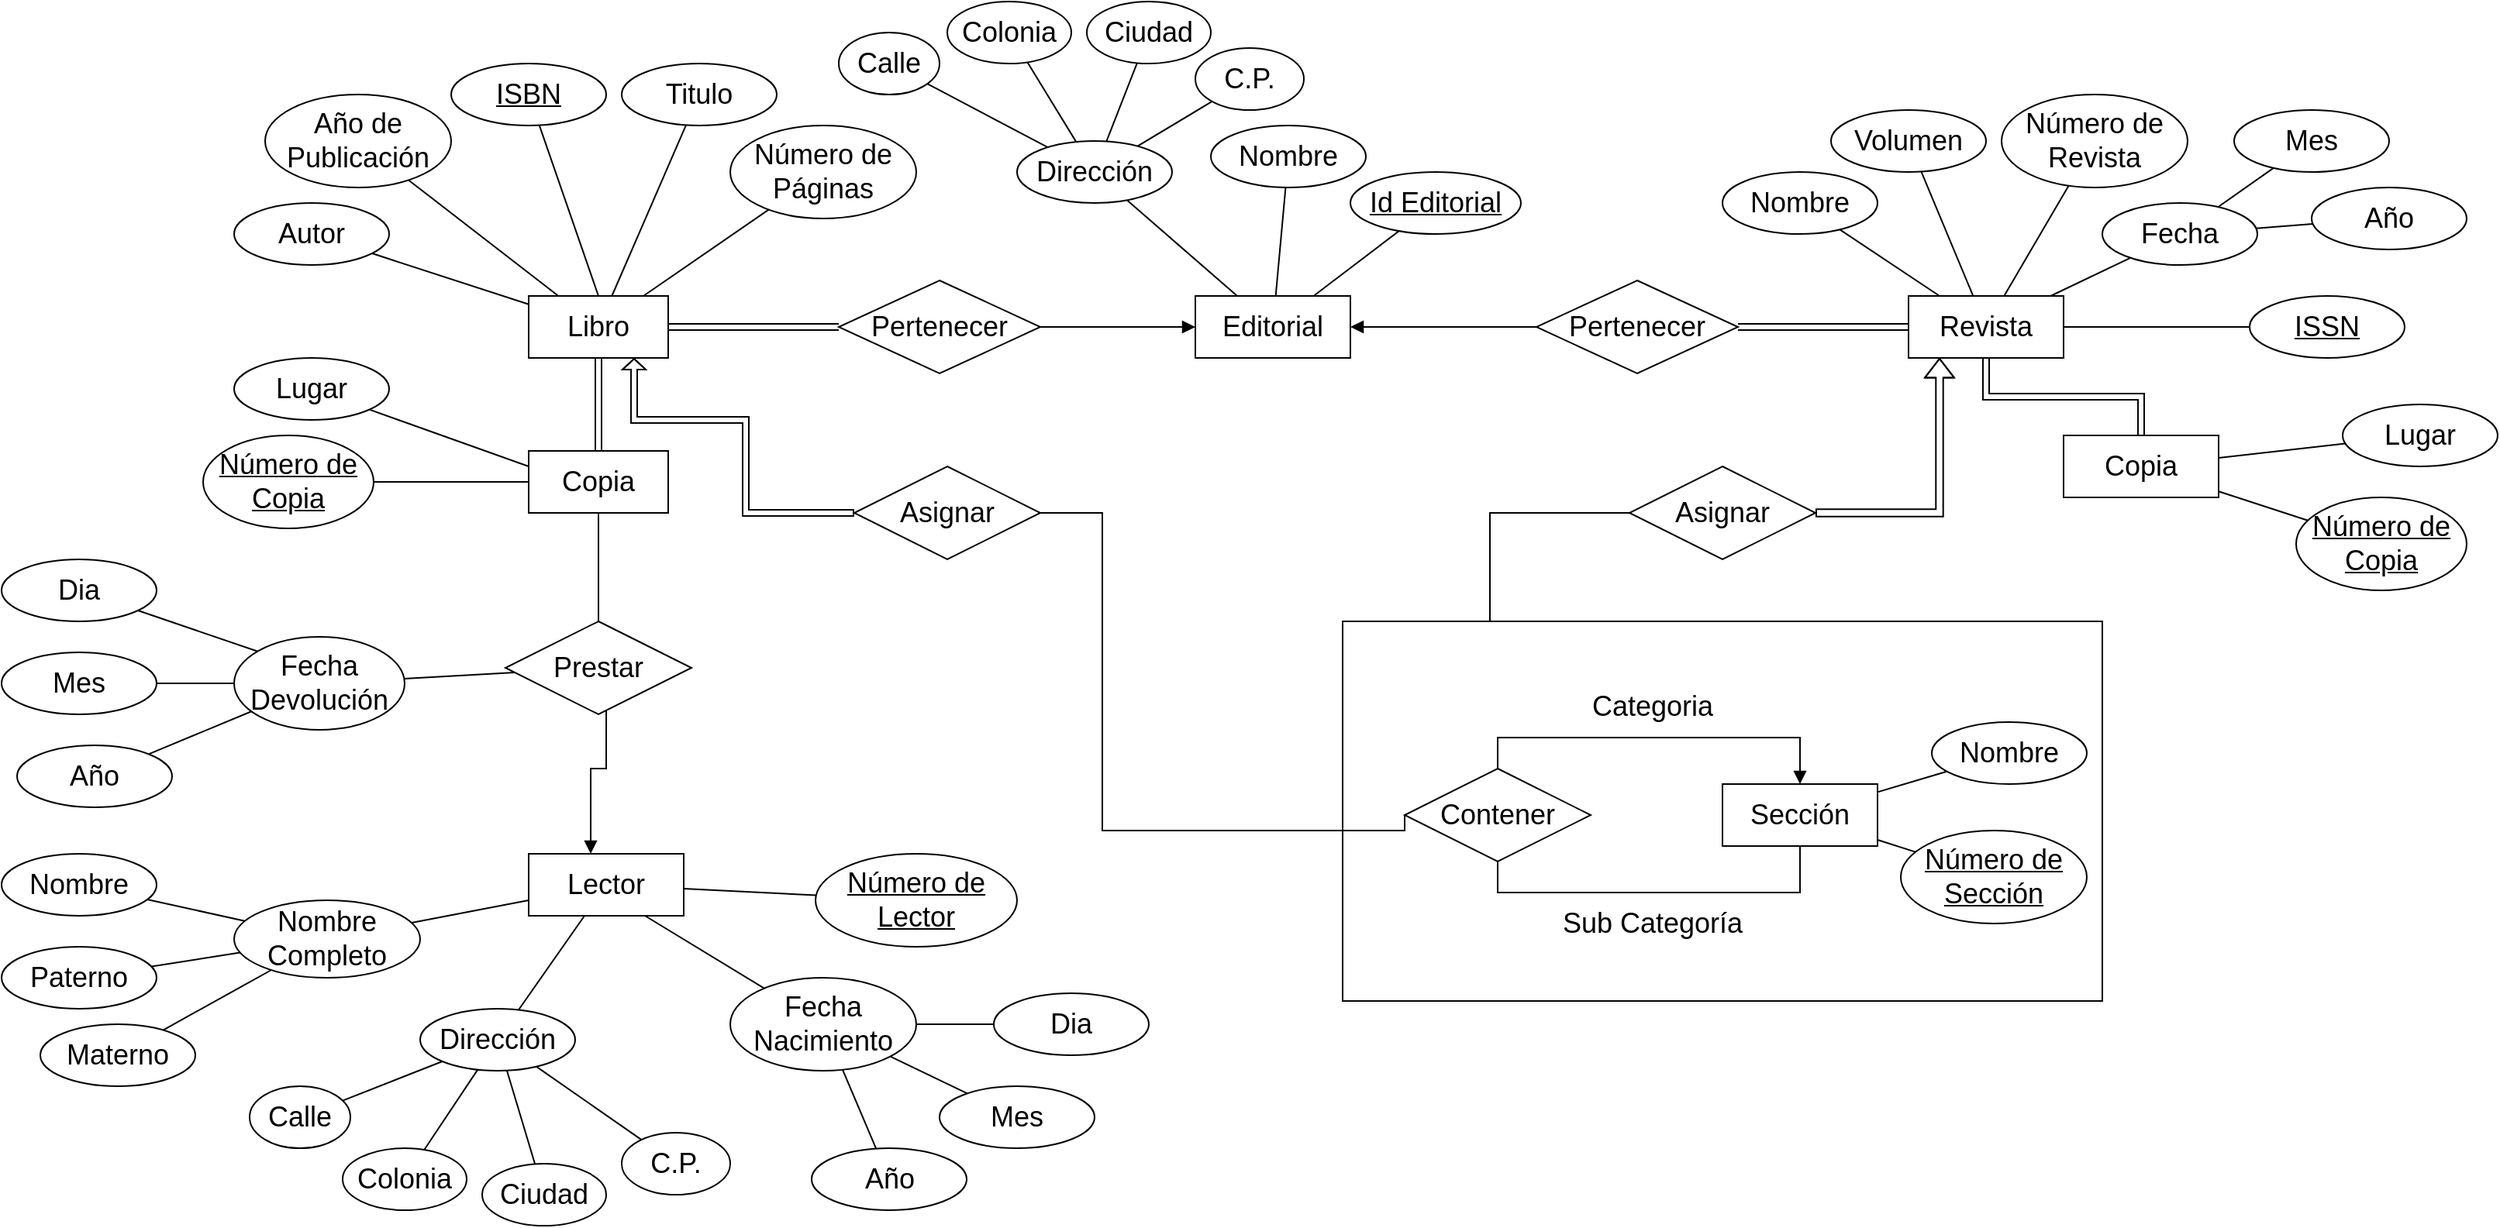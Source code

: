 <mxfile version="13.5.7" type="device"><diagram id="Yfu5DcSfuzIqBc4m473C" name="Page-1"><mxGraphModel dx="1736" dy="1026" grid="1" gridSize="10" guides="1" tooltips="1" connect="1" arrows="1" fold="1" page="1" pageScale="1" pageWidth="850" pageHeight="1100" math="0" shadow="0"><root><mxCell id="0"/><mxCell id="1" parent="0"/><mxCell id="fp_guAF6Oslmu97rUv62-4" style="edgeStyle=orthogonalEdgeStyle;rounded=0;orthogonalLoop=1;jettySize=auto;html=1;fontSize=18;shape=link;" parent="1" source="fp_guAF6Oslmu97rUv62-1" target="fp_guAF6Oslmu97rUv62-3" edge="1"><mxGeometry relative="1" as="geometry"/></mxCell><mxCell id="fp_guAF6Oslmu97rUv62-70" style="edgeStyle=none;rounded=0;orthogonalLoop=1;jettySize=auto;html=1;startArrow=none;startFill=0;endArrow=none;endFill=0;strokeWidth=1;fontSize=18;shape=link;" parent="1" source="fp_guAF6Oslmu97rUv62-1" target="fp_guAF6Oslmu97rUv62-69" edge="1"><mxGeometry relative="1" as="geometry"/></mxCell><mxCell id="fp_guAF6Oslmu97rUv62-1" value="Libro" style="rounded=0;whiteSpace=wrap;html=1;strokeWidth=1;fontSize=18;" parent="1" vertex="1"><mxGeometry x="360" y="240" width="90" height="40" as="geometry"/></mxCell><mxCell id="fp_guAF6Oslmu97rUv62-65" style="edgeStyle=orthogonalEdgeStyle;rounded=0;orthogonalLoop=1;jettySize=auto;html=1;entryX=0.5;entryY=0;entryDx=0;entryDy=0;endArrow=none;endFill=0;fontSize=18;" parent="1" source="fp_guAF6Oslmu97rUv62-3" target="fp_guAF6Oslmu97rUv62-60" edge="1"><mxGeometry relative="1" as="geometry"><Array as="points"><mxPoint x="405" y="420"/><mxPoint x="405" y="420"/></Array></mxGeometry></mxCell><mxCell id="fp_guAF6Oslmu97rUv62-3" value="Copia" style="rounded=0;whiteSpace=wrap;html=1;strokeWidth=1;fontSize=18;" parent="1" vertex="1"><mxGeometry x="360" y="340" width="90" height="40" as="geometry"/></mxCell><mxCell id="fp_guAF6Oslmu97rUv62-9" style="rounded=0;orthogonalLoop=1;jettySize=auto;html=1;fontSize=18;endArrow=none;endFill=0;entryX=0.5;entryY=0;entryDx=0;entryDy=0;" parent="1" source="fp_guAF6Oslmu97rUv62-8" target="fp_guAF6Oslmu97rUv62-1" edge="1"><mxGeometry relative="1" as="geometry"><mxPoint x="440" y="200" as="targetPoint"/></mxGeometry></mxCell><mxCell id="fp_guAF6Oslmu97rUv62-8" value="ISBN" style="ellipse;whiteSpace=wrap;html=1;align=center;fontStyle=4;strokeWidth=1;fontSize=18;" parent="1" vertex="1"><mxGeometry x="310" y="90" width="100" height="40" as="geometry"/></mxCell><mxCell id="fp_guAF6Oslmu97rUv62-11" style="edgeStyle=none;rounded=0;orthogonalLoop=1;jettySize=auto;html=1;endArrow=none;endFill=0;fontSize=18;" parent="1" source="fp_guAF6Oslmu97rUv62-10" target="fp_guAF6Oslmu97rUv62-1" edge="1"><mxGeometry relative="1" as="geometry"/></mxCell><mxCell id="fp_guAF6Oslmu97rUv62-10" value="Año de Publicación" style="ellipse;whiteSpace=wrap;html=1;align=center;strokeWidth=1;fontSize=18;" parent="1" vertex="1"><mxGeometry x="190" y="110" width="120" height="60" as="geometry"/></mxCell><mxCell id="fp_guAF6Oslmu97rUv62-13" style="edgeStyle=none;rounded=0;orthogonalLoop=1;jettySize=auto;html=1;endArrow=none;endFill=0;fontSize=18;" parent="1" source="fp_guAF6Oslmu97rUv62-12" target="fp_guAF6Oslmu97rUv62-1" edge="1"><mxGeometry relative="1" as="geometry"/></mxCell><mxCell id="fp_guAF6Oslmu97rUv62-12" value="Titulo" style="ellipse;whiteSpace=wrap;html=1;align=center;strokeWidth=1;fontSize=18;" parent="1" vertex="1"><mxGeometry x="420" y="90" width="100" height="40" as="geometry"/></mxCell><mxCell id="fp_guAF6Oslmu97rUv62-15" style="edgeStyle=none;rounded=0;orthogonalLoop=1;jettySize=auto;html=1;endArrow=none;endFill=0;fontSize=18;" parent="1" source="fp_guAF6Oslmu97rUv62-14" target="fp_guAF6Oslmu97rUv62-1" edge="1"><mxGeometry relative="1" as="geometry"/></mxCell><mxCell id="fp_guAF6Oslmu97rUv62-14" value="Autor" style="ellipse;whiteSpace=wrap;html=1;align=center;strokeWidth=1;fontSize=18;" parent="1" vertex="1"><mxGeometry x="170" y="180" width="100" height="40" as="geometry"/></mxCell><mxCell id="fp_guAF6Oslmu97rUv62-17" style="edgeStyle=none;rounded=0;orthogonalLoop=1;jettySize=auto;html=1;endArrow=none;endFill=0;fontSize=18;" parent="1" source="fp_guAF6Oslmu97rUv62-16" target="fp_guAF6Oslmu97rUv62-1" edge="1"><mxGeometry relative="1" as="geometry"/></mxCell><mxCell id="fp_guAF6Oslmu97rUv62-16" value="Número de Páginas" style="ellipse;whiteSpace=wrap;html=1;align=center;strokeWidth=1;fontSize=18;" parent="1" vertex="1"><mxGeometry x="490" y="130" width="120" height="60" as="geometry"/></mxCell><mxCell id="fp_guAF6Oslmu97rUv62-19" style="edgeStyle=none;rounded=0;orthogonalLoop=1;jettySize=auto;html=1;endArrow=none;endFill=0;fontSize=18;" parent="1" source="fp_guAF6Oslmu97rUv62-18" target="fp_guAF6Oslmu97rUv62-3" edge="1"><mxGeometry relative="1" as="geometry"/></mxCell><mxCell id="fp_guAF6Oslmu97rUv62-18" value="Número de Copia" style="ellipse;whiteSpace=wrap;html=1;align=center;fontStyle=4;strokeWidth=1;fontSize=18;" parent="1" vertex="1"><mxGeometry x="150" y="330" width="110" height="60" as="geometry"/></mxCell><mxCell id="fp_guAF6Oslmu97rUv62-21" style="edgeStyle=none;rounded=0;orthogonalLoop=1;jettySize=auto;html=1;endArrow=none;endFill=0;fontSize=18;entryX=0;entryY=0.25;entryDx=0;entryDy=0;" parent="1" source="fp_guAF6Oslmu97rUv62-20" target="fp_guAF6Oslmu97rUv62-3" edge="1"><mxGeometry relative="1" as="geometry"/></mxCell><mxCell id="fp_guAF6Oslmu97rUv62-20" value="Lugar" style="ellipse;whiteSpace=wrap;html=1;align=center;strokeWidth=1;fontSize=18;" parent="1" vertex="1"><mxGeometry x="170" y="280" width="100" height="40" as="geometry"/></mxCell><mxCell id="fp_guAF6Oslmu97rUv62-64" style="edgeStyle=orthogonalEdgeStyle;rounded=0;orthogonalLoop=1;jettySize=auto;html=1;entryX=0.542;entryY=0.667;entryDx=0;entryDy=0;entryPerimeter=0;endArrow=none;endFill=0;fontSize=18;startArrow=block;startFill=1;strokeWidth=1;" parent="1" source="fp_guAF6Oslmu97rUv62-31" target="fp_guAF6Oslmu97rUv62-60" edge="1"><mxGeometry relative="1" as="geometry"><Array as="points"><mxPoint x="400" y="545"/><mxPoint x="410" y="545"/></Array></mxGeometry></mxCell><mxCell id="fp_guAF6Oslmu97rUv62-31" value="Lector" style="whiteSpace=wrap;html=1;align=center;strokeWidth=1;fontSize=18;" parent="1" vertex="1"><mxGeometry x="360" y="600" width="100" height="40" as="geometry"/></mxCell><mxCell id="fp_guAF6Oslmu97rUv62-33" style="edgeStyle=none;rounded=0;orthogonalLoop=1;jettySize=auto;html=1;entryX=0;entryY=0.75;entryDx=0;entryDy=0;endArrow=none;endFill=0;fontSize=18;" parent="1" source="fp_guAF6Oslmu97rUv62-32" target="fp_guAF6Oslmu97rUv62-31" edge="1"><mxGeometry relative="1" as="geometry"/></mxCell><mxCell id="fp_guAF6Oslmu97rUv62-32" value="Nombre Completo" style="ellipse;whiteSpace=wrap;html=1;align=center;strokeWidth=1;fontSize=18;" parent="1" vertex="1"><mxGeometry x="170" y="630" width="120" height="50" as="geometry"/></mxCell><mxCell id="fp_guAF6Oslmu97rUv62-39" style="edgeStyle=none;rounded=0;orthogonalLoop=1;jettySize=auto;html=1;endArrow=none;endFill=0;fontSize=18;" parent="1" source="fp_guAF6Oslmu97rUv62-34" target="fp_guAF6Oslmu97rUv62-32" edge="1"><mxGeometry relative="1" as="geometry"/></mxCell><mxCell id="fp_guAF6Oslmu97rUv62-34" value="Materno" style="ellipse;whiteSpace=wrap;html=1;align=center;strokeWidth=1;fontSize=18;" parent="1" vertex="1"><mxGeometry x="45" y="710" width="100" height="40" as="geometry"/></mxCell><mxCell id="fp_guAF6Oslmu97rUv62-38" style="edgeStyle=none;rounded=0;orthogonalLoop=1;jettySize=auto;html=1;endArrow=none;endFill=0;fontSize=18;" parent="1" source="fp_guAF6Oslmu97rUv62-35" target="fp_guAF6Oslmu97rUv62-32" edge="1"><mxGeometry relative="1" as="geometry"/></mxCell><mxCell id="fp_guAF6Oslmu97rUv62-35" value="Paterno" style="ellipse;whiteSpace=wrap;html=1;align=center;strokeWidth=1;fontSize=18;" parent="1" vertex="1"><mxGeometry x="20" y="660" width="100" height="40" as="geometry"/></mxCell><mxCell id="fp_guAF6Oslmu97rUv62-37" style="edgeStyle=none;rounded=0;orthogonalLoop=1;jettySize=auto;html=1;endArrow=none;endFill=0;fontSize=18;" parent="1" source="fp_guAF6Oslmu97rUv62-36" target="fp_guAF6Oslmu97rUv62-32" edge="1"><mxGeometry relative="1" as="geometry"/></mxCell><mxCell id="fp_guAF6Oslmu97rUv62-36" value="Nombre" style="ellipse;whiteSpace=wrap;html=1;align=center;strokeWidth=1;fontSize=18;" parent="1" vertex="1"><mxGeometry x="20" y="600" width="100" height="40" as="geometry"/></mxCell><mxCell id="fp_guAF6Oslmu97rUv62-41" style="edgeStyle=none;rounded=0;orthogonalLoop=1;jettySize=auto;html=1;endArrow=none;endFill=0;fontSize=18;" parent="1" source="fp_guAF6Oslmu97rUv62-40" target="fp_guAF6Oslmu97rUv62-31" edge="1"><mxGeometry relative="1" as="geometry"><mxPoint x="400" y="680" as="targetPoint"/></mxGeometry></mxCell><mxCell id="fp_guAF6Oslmu97rUv62-40" value="Dirección" style="ellipse;whiteSpace=wrap;html=1;align=center;strokeWidth=1;fontSize=18;" parent="1" vertex="1"><mxGeometry x="290" y="700" width="100" height="40" as="geometry"/></mxCell><mxCell id="fp_guAF6Oslmu97rUv62-48" style="edgeStyle=none;rounded=0;orthogonalLoop=1;jettySize=auto;html=1;endArrow=none;endFill=0;fontSize=18;" parent="1" source="fp_guAF6Oslmu97rUv62-42" target="fp_guAF6Oslmu97rUv62-40" edge="1"><mxGeometry relative="1" as="geometry"/></mxCell><mxCell id="fp_guAF6Oslmu97rUv62-42" value="Ciudad" style="ellipse;whiteSpace=wrap;html=1;align=center;strokeWidth=1;fontSize=18;" parent="1" vertex="1"><mxGeometry x="330" y="800" width="80" height="40" as="geometry"/></mxCell><mxCell id="fp_guAF6Oslmu97rUv62-47" style="edgeStyle=none;rounded=0;orthogonalLoop=1;jettySize=auto;html=1;endArrow=none;endFill=0;fontSize=18;" parent="1" source="fp_guAF6Oslmu97rUv62-43" target="fp_guAF6Oslmu97rUv62-40" edge="1"><mxGeometry relative="1" as="geometry"/></mxCell><mxCell id="fp_guAF6Oslmu97rUv62-43" value="Colonia" style="ellipse;whiteSpace=wrap;html=1;align=center;strokeWidth=1;fontSize=18;" parent="1" vertex="1"><mxGeometry x="240" y="790" width="80" height="40" as="geometry"/></mxCell><mxCell id="fp_guAF6Oslmu97rUv62-46" style="edgeStyle=none;rounded=0;orthogonalLoop=1;jettySize=auto;html=1;endArrow=none;endFill=0;fontSize=18;" parent="1" source="fp_guAF6Oslmu97rUv62-44" target="fp_guAF6Oslmu97rUv62-40" edge="1"><mxGeometry relative="1" as="geometry"/></mxCell><mxCell id="fp_guAF6Oslmu97rUv62-44" value="Calle" style="ellipse;whiteSpace=wrap;html=1;align=center;strokeWidth=1;fontSize=18;" parent="1" vertex="1"><mxGeometry x="180" y="750" width="65" height="40" as="geometry"/></mxCell><mxCell id="fp_guAF6Oslmu97rUv62-49" style="edgeStyle=none;rounded=0;orthogonalLoop=1;jettySize=auto;html=1;endArrow=none;endFill=0;fontSize=18;" parent="1" source="fp_guAF6Oslmu97rUv62-45" target="fp_guAF6Oslmu97rUv62-40" edge="1"><mxGeometry relative="1" as="geometry"/></mxCell><mxCell id="fp_guAF6Oslmu97rUv62-45" value="C.P." style="ellipse;whiteSpace=wrap;html=1;align=center;strokeWidth=1;fontSize=18;" parent="1" vertex="1"><mxGeometry x="420" y="780" width="70" height="40" as="geometry"/></mxCell><mxCell id="fp_guAF6Oslmu97rUv62-51" style="edgeStyle=none;rounded=0;orthogonalLoop=1;jettySize=auto;html=1;entryX=0.75;entryY=1;entryDx=0;entryDy=0;endArrow=none;endFill=0;fontSize=18;" parent="1" source="fp_guAF6Oslmu97rUv62-50" target="fp_guAF6Oslmu97rUv62-31" edge="1"><mxGeometry relative="1" as="geometry"/></mxCell><mxCell id="fp_guAF6Oslmu97rUv62-50" value="Fecha Nacimiento" style="ellipse;whiteSpace=wrap;html=1;align=center;strokeWidth=1;fontSize=18;" parent="1" vertex="1"><mxGeometry x="490" y="680" width="120" height="60" as="geometry"/></mxCell><mxCell id="fp_guAF6Oslmu97rUv62-55" style="edgeStyle=none;rounded=0;orthogonalLoop=1;jettySize=auto;html=1;endArrow=none;endFill=0;fontSize=18;" parent="1" source="fp_guAF6Oslmu97rUv62-52" target="fp_guAF6Oslmu97rUv62-61" edge="1"><mxGeometry relative="1" as="geometry"><mxPoint x="-101.026" y="458.46" as="targetPoint"/></mxGeometry></mxCell><mxCell id="fp_guAF6Oslmu97rUv62-52" value="Año" style="ellipse;whiteSpace=wrap;html=1;align=center;strokeWidth=1;fontSize=18;" parent="1" vertex="1"><mxGeometry x="30" y="530" width="100" height="40" as="geometry"/></mxCell><mxCell id="fp_guAF6Oslmu97rUv62-56" style="edgeStyle=none;rounded=0;orthogonalLoop=1;jettySize=auto;html=1;endArrow=none;endFill=0;fontSize=18;" parent="1" source="fp_guAF6Oslmu97rUv62-53" target="fp_guAF6Oslmu97rUv62-61" edge="1"><mxGeometry relative="1" as="geometry"><mxPoint x="-67.905" y="444.884" as="targetPoint"/></mxGeometry></mxCell><mxCell id="fp_guAF6Oslmu97rUv62-53" value="Mes" style="ellipse;whiteSpace=wrap;html=1;align=center;strokeWidth=1;fontSize=18;" parent="1" vertex="1"><mxGeometry x="20" y="470" width="100" height="40" as="geometry"/></mxCell><mxCell id="fp_guAF6Oslmu97rUv62-57" style="edgeStyle=none;rounded=0;orthogonalLoop=1;jettySize=auto;html=1;endArrow=none;endFill=0;fontSize=18;" parent="1" source="fp_guAF6Oslmu97rUv62-54" edge="1"><mxGeometry relative="1" as="geometry"><mxPoint x="190" y="471" as="targetPoint"/></mxGeometry></mxCell><mxCell id="fp_guAF6Oslmu97rUv62-54" value="Dia" style="ellipse;whiteSpace=wrap;html=1;align=center;strokeWidth=1;fontSize=18;" parent="1" vertex="1"><mxGeometry x="20" y="410" width="100" height="40" as="geometry"/></mxCell><mxCell id="fp_guAF6Oslmu97rUv62-59" style="edgeStyle=none;rounded=0;orthogonalLoop=1;jettySize=auto;html=1;endArrow=none;endFill=0;fontSize=18;" parent="1" source="fp_guAF6Oslmu97rUv62-58" target="fp_guAF6Oslmu97rUv62-31" edge="1"><mxGeometry relative="1" as="geometry"/></mxCell><mxCell id="fp_guAF6Oslmu97rUv62-58" value="Número de Lector" style="ellipse;whiteSpace=wrap;html=1;align=center;fontStyle=4;strokeWidth=1;fontSize=18;" parent="1" vertex="1"><mxGeometry x="545" y="600" width="130" height="60" as="geometry"/></mxCell><mxCell id="fp_guAF6Oslmu97rUv62-60" value="Prestar" style="shape=rhombus;perimeter=rhombusPerimeter;whiteSpace=wrap;html=1;align=center;strokeWidth=1;fontSize=18;" parent="1" vertex="1"><mxGeometry x="345" y="450" width="120" height="60" as="geometry"/></mxCell><mxCell id="fp_guAF6Oslmu97rUv62-62" style="edgeStyle=none;rounded=0;orthogonalLoop=1;jettySize=auto;html=1;endArrow=none;endFill=0;fontSize=18;" parent="1" source="fp_guAF6Oslmu97rUv62-61" target="fp_guAF6Oslmu97rUv62-60" edge="1"><mxGeometry relative="1" as="geometry"/></mxCell><mxCell id="fp_guAF6Oslmu97rUv62-61" value="Fecha Devolución" style="ellipse;whiteSpace=wrap;html=1;align=center;strokeWidth=1;fontSize=18;" parent="1" vertex="1"><mxGeometry x="170" y="460" width="110" height="60" as="geometry"/></mxCell><mxCell id="-ghXCEJR0L9UrEqgfjMk-8" style="edgeStyle=none;rounded=0;orthogonalLoop=1;jettySize=auto;html=1;endArrow=none;endFill=0;fontSize=18;startArrow=block;startFill=1;" parent="1" source="fp_guAF6Oslmu97rUv62-66" target="-ghXCEJR0L9UrEqgfjMk-6" edge="1"><mxGeometry relative="1" as="geometry"/></mxCell><mxCell id="fp_guAF6Oslmu97rUv62-66" value="Editorial" style="whiteSpace=wrap;html=1;align=center;strokeWidth=1;fontSize=18;" parent="1" vertex="1"><mxGeometry x="790" y="240" width="100" height="40" as="geometry"/></mxCell><mxCell id="fp_guAF6Oslmu97rUv62-71" style="edgeStyle=none;rounded=0;orthogonalLoop=1;jettySize=auto;html=1;startArrow=none;startFill=0;endArrow=block;endFill=1;strokeWidth=1;fontSize=18;" parent="1" source="fp_guAF6Oslmu97rUv62-69" target="fp_guAF6Oslmu97rUv62-66" edge="1"><mxGeometry relative="1" as="geometry"/></mxCell><mxCell id="fp_guAF6Oslmu97rUv62-69" value="Pertenecer" style="shape=rhombus;perimeter=rhombusPerimeter;whiteSpace=wrap;html=1;align=center;strokeWidth=1;fontSize=18;" parent="1" vertex="1"><mxGeometry x="560" y="230" width="130" height="60" as="geometry"/></mxCell><mxCell id="fp_guAF6Oslmu97rUv62-75" style="edgeStyle=none;rounded=0;orthogonalLoop=1;jettySize=auto;html=1;startArrow=none;startFill=0;endArrow=none;endFill=0;strokeWidth=1;fontSize=18;" parent="1" source="fp_guAF6Oslmu97rUv62-72" target="fp_guAF6Oslmu97rUv62-66" edge="1"><mxGeometry relative="1" as="geometry"/></mxCell><mxCell id="fp_guAF6Oslmu97rUv62-72" value="Nombre" style="ellipse;whiteSpace=wrap;html=1;align=center;strokeWidth=1;fontSize=18;" parent="1" vertex="1"><mxGeometry x="800" y="130" width="100" height="40" as="geometry"/></mxCell><mxCell id="fp_guAF6Oslmu97rUv62-74" style="edgeStyle=none;rounded=0;orthogonalLoop=1;jettySize=auto;html=1;startArrow=none;startFill=0;endArrow=none;endFill=0;strokeWidth=1;fontSize=18;" parent="1" source="MiZU5WaPQmMxeyLKw1We-1" target="fp_guAF6Oslmu97rUv62-66" edge="1"><mxGeometry relative="1" as="geometry"><mxPoint x="760.168" y="188.301" as="sourcePoint"/></mxGeometry></mxCell><mxCell id="fp_guAF6Oslmu97rUv62-80" style="edgeStyle=orthogonalEdgeStyle;rounded=0;orthogonalLoop=1;jettySize=auto;html=1;startArrow=none;startFill=0;endArrow=none;endFill=0;strokeWidth=1;fontSize=18;entryX=0;entryY=0.5;entryDx=0;entryDy=0;" parent="1" source="fp_guAF6Oslmu97rUv62-77" target="1hpuJ_B7bstnJ2hosppQ-2" edge="1"><mxGeometry relative="1" as="geometry"><mxPoint x="780" y="480" as="targetPoint"/><Array as="points"><mxPoint x="730" y="380"/><mxPoint x="730" y="585"/></Array></mxGeometry></mxCell><mxCell id="fp_guAF6Oslmu97rUv62-81" style="edgeStyle=orthogonalEdgeStyle;rounded=0;orthogonalLoop=1;jettySize=auto;html=1;startArrow=none;startFill=0;endArrow=block;endFill=1;strokeWidth=1;fontSize=18;shape=flexArrow;endWidth=10;endSize=2;width=4;" parent="1" source="fp_guAF6Oslmu97rUv62-77" target="fp_guAF6Oslmu97rUv62-1" edge="1"><mxGeometry relative="1" as="geometry"><mxPoint x="580" y="310" as="targetPoint"/><Array as="points"><mxPoint x="500" y="380"/><mxPoint x="500" y="320"/><mxPoint x="428" y="320"/></Array></mxGeometry></mxCell><mxCell id="fp_guAF6Oslmu97rUv62-77" value="Asignar" style="shape=rhombus;perimeter=rhombusPerimeter;whiteSpace=wrap;html=1;align=center;strokeWidth=1;fontSize=18;" parent="1" vertex="1"><mxGeometry x="570" y="350" width="120" height="60" as="geometry"/></mxCell><mxCell id="fp_guAF6Oslmu97rUv62-88" style="rounded=0;orthogonalLoop=1;jettySize=auto;html=1;startArrow=none;startFill=0;endArrow=none;endFill=0;strokeWidth=1;fontSize=18;" parent="1" source="fp_guAF6Oslmu97rUv62-87" target="fp_guAF6Oslmu97rUv62-66" edge="1"><mxGeometry relative="1" as="geometry"/></mxCell><mxCell id="fp_guAF6Oslmu97rUv62-87" value="Id Editorial" style="ellipse;whiteSpace=wrap;html=1;align=center;fontStyle=4;strokeWidth=1;fontSize=18;" parent="1" vertex="1"><mxGeometry x="890" y="160" width="110" height="40" as="geometry"/></mxCell><mxCell id="MiZU5WaPQmMxeyLKw1We-1" value="Dirección" style="ellipse;whiteSpace=wrap;html=1;align=center;strokeWidth=1;fontSize=18;" parent="1" vertex="1"><mxGeometry x="675" y="140" width="100" height="40" as="geometry"/></mxCell><mxCell id="MiZU5WaPQmMxeyLKw1We-2" style="edgeStyle=none;rounded=0;orthogonalLoop=1;jettySize=auto;html=1;endArrow=none;endFill=0;fontSize=18;" parent="1" source="MiZU5WaPQmMxeyLKw1We-3" target="MiZU5WaPQmMxeyLKw1We-1" edge="1"><mxGeometry relative="1" as="geometry"/></mxCell><mxCell id="MiZU5WaPQmMxeyLKw1We-3" value="Ciudad" style="ellipse;whiteSpace=wrap;html=1;align=center;strokeWidth=1;fontSize=18;" parent="1" vertex="1"><mxGeometry x="720" y="50" width="80" height="40" as="geometry"/></mxCell><mxCell id="MiZU5WaPQmMxeyLKw1We-4" style="edgeStyle=none;rounded=0;orthogonalLoop=1;jettySize=auto;html=1;endArrow=none;endFill=0;fontSize=18;" parent="1" source="MiZU5WaPQmMxeyLKw1We-5" target="MiZU5WaPQmMxeyLKw1We-1" edge="1"><mxGeometry relative="1" as="geometry"/></mxCell><mxCell id="MiZU5WaPQmMxeyLKw1We-5" value="Colonia" style="ellipse;whiteSpace=wrap;html=1;align=center;strokeWidth=1;fontSize=18;" parent="1" vertex="1"><mxGeometry x="630" y="50" width="80" height="40" as="geometry"/></mxCell><mxCell id="MiZU5WaPQmMxeyLKw1We-6" style="edgeStyle=none;rounded=0;orthogonalLoop=1;jettySize=auto;html=1;endArrow=none;endFill=0;fontSize=18;" parent="1" source="MiZU5WaPQmMxeyLKw1We-7" target="MiZU5WaPQmMxeyLKw1We-1" edge="1"><mxGeometry relative="1" as="geometry"/></mxCell><mxCell id="MiZU5WaPQmMxeyLKw1We-7" value="Calle" style="ellipse;whiteSpace=wrap;html=1;align=center;strokeWidth=1;fontSize=18;" parent="1" vertex="1"><mxGeometry x="560" y="70" width="65" height="40" as="geometry"/></mxCell><mxCell id="MiZU5WaPQmMxeyLKw1We-8" style="edgeStyle=none;rounded=0;orthogonalLoop=1;jettySize=auto;html=1;endArrow=none;endFill=0;fontSize=18;" parent="1" source="MiZU5WaPQmMxeyLKw1We-9" target="MiZU5WaPQmMxeyLKw1We-1" edge="1"><mxGeometry relative="1" as="geometry"/></mxCell><mxCell id="MiZU5WaPQmMxeyLKw1We-9" value="C.P." style="ellipse;whiteSpace=wrap;html=1;align=center;strokeWidth=1;fontSize=18;" parent="1" vertex="1"><mxGeometry x="790" y="80" width="70" height="40" as="geometry"/></mxCell><mxCell id="MiZU5WaPQmMxeyLKw1We-10" style="edgeStyle=none;rounded=0;orthogonalLoop=1;jettySize=auto;html=1;endArrow=none;endFill=0;fontSize=18;" parent="1" source="MiZU5WaPQmMxeyLKw1We-11" target="fp_guAF6Oslmu97rUv62-50" edge="1"><mxGeometry relative="1" as="geometry"><mxPoint x="811.261" y="788.188" as="targetPoint"/></mxGeometry></mxCell><mxCell id="MiZU5WaPQmMxeyLKw1We-11" value="Año" style="ellipse;whiteSpace=wrap;html=1;align=center;strokeWidth=1;fontSize=18;" parent="1" vertex="1"><mxGeometry x="542.5" y="790" width="100" height="40" as="geometry"/></mxCell><mxCell id="MiZU5WaPQmMxeyLKw1We-12" style="edgeStyle=none;rounded=0;orthogonalLoop=1;jettySize=auto;html=1;endArrow=none;endFill=0;fontSize=18;" parent="1" source="MiZU5WaPQmMxeyLKw1We-13" target="fp_guAF6Oslmu97rUv62-50" edge="1"><mxGeometry relative="1" as="geometry"><mxPoint x="800" y="770" as="targetPoint"/></mxGeometry></mxCell><mxCell id="MiZU5WaPQmMxeyLKw1We-13" value="Mes" style="ellipse;whiteSpace=wrap;html=1;align=center;strokeWidth=1;fontSize=18;" parent="1" vertex="1"><mxGeometry x="625" y="750" width="100" height="40" as="geometry"/></mxCell><mxCell id="MiZU5WaPQmMxeyLKw1We-14" style="edgeStyle=none;rounded=0;orthogonalLoop=1;jettySize=auto;html=1;endArrow=none;endFill=0;fontSize=18;" parent="1" source="MiZU5WaPQmMxeyLKw1We-15" target="fp_guAF6Oslmu97rUv62-50" edge="1"><mxGeometry relative="1" as="geometry"><mxPoint x="820" y="751" as="targetPoint"/></mxGeometry></mxCell><mxCell id="MiZU5WaPQmMxeyLKw1We-15" value="Dia" style="ellipse;whiteSpace=wrap;html=1;align=center;strokeWidth=1;fontSize=18;" parent="1" vertex="1"><mxGeometry x="660" y="690" width="100" height="40" as="geometry"/></mxCell><mxCell id="-ghXCEJR0L9UrEqgfjMk-7" style="edgeStyle=none;rounded=0;orthogonalLoop=1;jettySize=auto;html=1;endArrow=none;endFill=0;fontSize=18;shape=link;" parent="1" source="-ghXCEJR0L9UrEqgfjMk-3" target="-ghXCEJR0L9UrEqgfjMk-6" edge="1"><mxGeometry relative="1" as="geometry"/></mxCell><mxCell id="-ghXCEJR0L9UrEqgfjMk-24" style="edgeStyle=orthogonalEdgeStyle;rounded=0;orthogonalLoop=1;jettySize=auto;html=1;startArrow=block;startFill=0;endArrow=none;endFill=0;fontSize=18;shape=flexArrow;startWidth=13.287;startSize=3.765;width=4.706;" parent="1" source="-ghXCEJR0L9UrEqgfjMk-3" target="-ghXCEJR0L9UrEqgfjMk-23" edge="1"><mxGeometry relative="1" as="geometry"><Array as="points"><mxPoint x="1270" y="380"/></Array></mxGeometry></mxCell><mxCell id="I_05-R0od5LKuzqQ_FIf-2" style="edgeStyle=orthogonalEdgeStyle;rounded=0;orthogonalLoop=1;jettySize=auto;html=1;fontSize=18;endArrow=none;endFill=0;shape=link;" parent="1" source="-ghXCEJR0L9UrEqgfjMk-3" target="I_05-R0od5LKuzqQ_FIf-1" edge="1"><mxGeometry relative="1" as="geometry"/></mxCell><mxCell id="-ghXCEJR0L9UrEqgfjMk-3" value="Revista" style="whiteSpace=wrap;html=1;align=center;fontSize=18;" parent="1" vertex="1"><mxGeometry x="1250" y="240" width="100" height="40" as="geometry"/></mxCell><mxCell id="-ghXCEJR0L9UrEqgfjMk-5" value="" style="group" parent="1" vertex="1" connectable="0"><mxGeometry x="885" y="450" width="490" height="245" as="geometry"/></mxCell><mxCell id="1hpuJ_B7bstnJ2hosppQ-8" value="" style="rounded=0;whiteSpace=wrap;html=1;fillColor=none;" parent="-ghXCEJR0L9UrEqgfjMk-5" vertex="1"><mxGeometry width="490" height="245" as="geometry"/></mxCell><mxCell id="fp_guAF6Oslmu97rUv62-30" value="Nombre" style="ellipse;whiteSpace=wrap;html=1;align=center;strokeWidth=1;fontSize=18;" parent="-ghXCEJR0L9UrEqgfjMk-5" vertex="1"><mxGeometry x="380" y="65" width="100" height="40" as="geometry"/></mxCell><mxCell id="1hpuJ_B7bstnJ2hosppQ-2" value="Contener" style="shape=rhombus;perimeter=rhombusPerimeter;whiteSpace=wrap;html=1;align=center;fontSize=18;" parent="-ghXCEJR0L9UrEqgfjMk-5" vertex="1"><mxGeometry x="40" y="95" width="120" height="60" as="geometry"/></mxCell><mxCell id="1hpuJ_B7bstnJ2hosppQ-4" style="edgeStyle=orthogonalEdgeStyle;rounded=0;orthogonalLoop=1;jettySize=auto;html=1;entryX=0.5;entryY=0;entryDx=0;entryDy=0;startArrow=block;startFill=1;endArrow=none;endFill=0;" parent="-ghXCEJR0L9UrEqgfjMk-5" source="1hpuJ_B7bstnJ2hosppQ-3" target="1hpuJ_B7bstnJ2hosppQ-2" edge="1"><mxGeometry relative="1" as="geometry"><Array as="points"><mxPoint x="295" y="75"/><mxPoint x="100" y="75"/></Array></mxGeometry></mxCell><mxCell id="1hpuJ_B7bstnJ2hosppQ-5" style="edgeStyle=orthogonalEdgeStyle;rounded=0;orthogonalLoop=1;jettySize=auto;html=1;entryX=0.5;entryY=1;entryDx=0;entryDy=0;endArrow=none;endFill=0;" parent="-ghXCEJR0L9UrEqgfjMk-5" source="1hpuJ_B7bstnJ2hosppQ-3" target="1hpuJ_B7bstnJ2hosppQ-2" edge="1"><mxGeometry relative="1" as="geometry"><Array as="points"><mxPoint x="295" y="175"/><mxPoint x="100" y="175"/></Array></mxGeometry></mxCell><mxCell id="1hpuJ_B7bstnJ2hosppQ-3" value="Sección" style="whiteSpace=wrap;html=1;align=center;fontSize=18;" parent="-ghXCEJR0L9UrEqgfjMk-5" vertex="1"><mxGeometry x="245" y="105" width="100" height="40" as="geometry"/></mxCell><mxCell id="1hpuJ_B7bstnJ2hosppQ-9" style="rounded=0;orthogonalLoop=1;jettySize=auto;html=1;fontSize=18;endArrow=none;endFill=0;" parent="-ghXCEJR0L9UrEqgfjMk-5" source="fp_guAF6Oslmu97rUv62-30" target="1hpuJ_B7bstnJ2hosppQ-3" edge="1"><mxGeometry relative="1" as="geometry"/></mxCell><mxCell id="1hpuJ_B7bstnJ2hosppQ-6" value="Categoria" style="text;html=1;strokeColor=none;fillColor=none;align=center;verticalAlign=middle;whiteSpace=wrap;rounded=0;fontSize=18;" parent="-ghXCEJR0L9UrEqgfjMk-5" vertex="1"><mxGeometry x="140" y="45" width="120" height="20" as="geometry"/></mxCell><mxCell id="1hpuJ_B7bstnJ2hosppQ-7" value="Sub Categoría" style="text;html=1;strokeColor=none;fillColor=none;align=center;verticalAlign=middle;whiteSpace=wrap;rounded=0;fontSize=18;" parent="-ghXCEJR0L9UrEqgfjMk-5" vertex="1"><mxGeometry x="140" y="185" width="120" height="20" as="geometry"/></mxCell><mxCell id="-ghXCEJR0L9UrEqgfjMk-1" value="Número de Sección" style="ellipse;whiteSpace=wrap;html=1;align=center;fontSize=18;fontStyle=4" parent="-ghXCEJR0L9UrEqgfjMk-5" vertex="1"><mxGeometry x="360" y="135" width="120" height="60" as="geometry"/></mxCell><mxCell id="-ghXCEJR0L9UrEqgfjMk-2" style="rounded=0;orthogonalLoop=1;jettySize=auto;html=1;fontSize=18;endArrow=none;endFill=0;" parent="-ghXCEJR0L9UrEqgfjMk-5" source="1hpuJ_B7bstnJ2hosppQ-3" target="-ghXCEJR0L9UrEqgfjMk-1" edge="1"><mxGeometry relative="1" as="geometry"/></mxCell><mxCell id="-ghXCEJR0L9UrEqgfjMk-6" value="Pertenecer" style="shape=rhombus;perimeter=rhombusPerimeter;whiteSpace=wrap;html=1;align=center;fontSize=18;" parent="1" vertex="1"><mxGeometry x="1010" y="230" width="130" height="60" as="geometry"/></mxCell><mxCell id="-ghXCEJR0L9UrEqgfjMk-13" style="edgeStyle=none;rounded=0;orthogonalLoop=1;jettySize=auto;html=1;startArrow=none;startFill=0;endArrow=none;endFill=0;fontSize=18;" parent="1" source="-ghXCEJR0L9UrEqgfjMk-9" target="-ghXCEJR0L9UrEqgfjMk-3" edge="1"><mxGeometry relative="1" as="geometry"/></mxCell><mxCell id="-ghXCEJR0L9UrEqgfjMk-9" value="Nombre" style="ellipse;whiteSpace=wrap;html=1;align=center;fontSize=18;" parent="1" vertex="1"><mxGeometry x="1130" y="160" width="100" height="40" as="geometry"/></mxCell><mxCell id="-ghXCEJR0L9UrEqgfjMk-14" style="edgeStyle=none;rounded=0;orthogonalLoop=1;jettySize=auto;html=1;startArrow=none;startFill=0;endArrow=none;endFill=0;fontSize=18;" parent="1" source="-ghXCEJR0L9UrEqgfjMk-10" target="-ghXCEJR0L9UrEqgfjMk-3" edge="1"><mxGeometry relative="1" as="geometry"/></mxCell><mxCell id="-ghXCEJR0L9UrEqgfjMk-10" value="Volumen" style="ellipse;whiteSpace=wrap;html=1;align=center;fontSize=18;" parent="1" vertex="1"><mxGeometry x="1200" y="120" width="100" height="40" as="geometry"/></mxCell><mxCell id="-ghXCEJR0L9UrEqgfjMk-15" style="edgeStyle=none;rounded=0;orthogonalLoop=1;jettySize=auto;html=1;startArrow=none;startFill=0;endArrow=none;endFill=0;fontSize=18;" parent="1" source="-ghXCEJR0L9UrEqgfjMk-11" target="-ghXCEJR0L9UrEqgfjMk-3" edge="1"><mxGeometry relative="1" as="geometry"/></mxCell><mxCell id="-ghXCEJR0L9UrEqgfjMk-11" value="Número de Revista" style="ellipse;whiteSpace=wrap;html=1;align=center;fontSize=18;fontStyle=0" parent="1" vertex="1"><mxGeometry x="1310" y="110" width="120" height="60" as="geometry"/></mxCell><mxCell id="-ghXCEJR0L9UrEqgfjMk-16" style="edgeStyle=none;rounded=0;orthogonalLoop=1;jettySize=auto;html=1;startArrow=none;startFill=0;endArrow=none;endFill=0;fontSize=18;" parent="1" source="-ghXCEJR0L9UrEqgfjMk-12" target="-ghXCEJR0L9UrEqgfjMk-3" edge="1"><mxGeometry relative="1" as="geometry"/></mxCell><mxCell id="-ghXCEJR0L9UrEqgfjMk-12" value="Fecha" style="ellipse;whiteSpace=wrap;html=1;align=center;fontSize=18;" parent="1" vertex="1"><mxGeometry x="1375" y="180" width="100" height="40" as="geometry"/></mxCell><mxCell id="-ghXCEJR0L9UrEqgfjMk-19" style="edgeStyle=none;rounded=0;orthogonalLoop=1;jettySize=auto;html=1;startArrow=none;startFill=0;endArrow=none;endFill=0;fontSize=18;" parent="1" source="-ghXCEJR0L9UrEqgfjMk-17" target="-ghXCEJR0L9UrEqgfjMk-12" edge="1"><mxGeometry relative="1" as="geometry"/></mxCell><mxCell id="-ghXCEJR0L9UrEqgfjMk-17" value="Año" style="ellipse;whiteSpace=wrap;html=1;align=center;fontSize=18;" parent="1" vertex="1"><mxGeometry x="1510" y="170" width="100" height="40" as="geometry"/></mxCell><mxCell id="-ghXCEJR0L9UrEqgfjMk-20" style="edgeStyle=none;rounded=0;orthogonalLoop=1;jettySize=auto;html=1;startArrow=none;startFill=0;endArrow=none;endFill=0;fontSize=18;" parent="1" source="-ghXCEJR0L9UrEqgfjMk-18" target="-ghXCEJR0L9UrEqgfjMk-12" edge="1"><mxGeometry relative="1" as="geometry"/></mxCell><mxCell id="-ghXCEJR0L9UrEqgfjMk-18" value="Mes" style="ellipse;whiteSpace=wrap;html=1;align=center;fontSize=18;" parent="1" vertex="1"><mxGeometry x="1460" y="120" width="100" height="40" as="geometry"/></mxCell><mxCell id="-ghXCEJR0L9UrEqgfjMk-22" style="edgeStyle=none;rounded=0;orthogonalLoop=1;jettySize=auto;html=1;startArrow=none;startFill=0;endArrow=none;endFill=0;fontSize=18;" parent="1" source="-ghXCEJR0L9UrEqgfjMk-21" target="-ghXCEJR0L9UrEqgfjMk-3" edge="1"><mxGeometry relative="1" as="geometry"/></mxCell><mxCell id="-ghXCEJR0L9UrEqgfjMk-21" value="ISSN" style="ellipse;whiteSpace=wrap;html=1;align=center;fontSize=18;fontStyle=4" parent="1" vertex="1"><mxGeometry x="1470" y="240" width="100" height="40" as="geometry"/></mxCell><mxCell id="-ghXCEJR0L9UrEqgfjMk-26" style="edgeStyle=orthogonalEdgeStyle;rounded=0;orthogonalLoop=1;jettySize=auto;html=1;startArrow=none;startFill=0;endArrow=none;endFill=0;fontSize=18;" parent="1" source="-ghXCEJR0L9UrEqgfjMk-23" target="1hpuJ_B7bstnJ2hosppQ-8" edge="1"><mxGeometry relative="1" as="geometry"><mxPoint x="910" y="420" as="targetPoint"/><Array as="points"><mxPoint x="980" y="380"/></Array></mxGeometry></mxCell><mxCell id="-ghXCEJR0L9UrEqgfjMk-23" value="Asignar" style="shape=rhombus;perimeter=rhombusPerimeter;whiteSpace=wrap;html=1;align=center;fontSize=18;" parent="1" vertex="1"><mxGeometry x="1070" y="350" width="120" height="60" as="geometry"/></mxCell><mxCell id="I_05-R0od5LKuzqQ_FIf-1" value="Copia" style="whiteSpace=wrap;html=1;align=center;fontSize=18;" parent="1" vertex="1"><mxGeometry x="1350" y="330" width="100" height="40" as="geometry"/></mxCell><mxCell id="I_05-R0od5LKuzqQ_FIf-6" style="edgeStyle=none;rounded=0;orthogonalLoop=1;jettySize=auto;html=1;endArrow=none;endFill=0;fontSize=18;" parent="1" source="I_05-R0od5LKuzqQ_FIf-3" target="I_05-R0od5LKuzqQ_FIf-1" edge="1"><mxGeometry relative="1" as="geometry"><mxPoint x="1430" y="360" as="targetPoint"/></mxGeometry></mxCell><mxCell id="I_05-R0od5LKuzqQ_FIf-3" value="Número de Copia" style="ellipse;whiteSpace=wrap;html=1;align=center;fontStyle=4;strokeWidth=1;fontSize=18;" parent="1" vertex="1"><mxGeometry x="1500" y="370" width="110" height="60" as="geometry"/></mxCell><mxCell id="I_05-R0od5LKuzqQ_FIf-5" style="rounded=0;orthogonalLoop=1;jettySize=auto;html=1;endArrow=none;endFill=0;fontSize=18;" parent="1" source="I_05-R0od5LKuzqQ_FIf-4" target="I_05-R0od5LKuzqQ_FIf-1" edge="1"><mxGeometry relative="1" as="geometry"/></mxCell><mxCell id="I_05-R0od5LKuzqQ_FIf-4" value="Lugar" style="ellipse;whiteSpace=wrap;html=1;align=center;strokeWidth=1;fontSize=18;" parent="1" vertex="1"><mxGeometry x="1530" y="310" width="100" height="40" as="geometry"/></mxCell></root></mxGraphModel></diagram></mxfile>